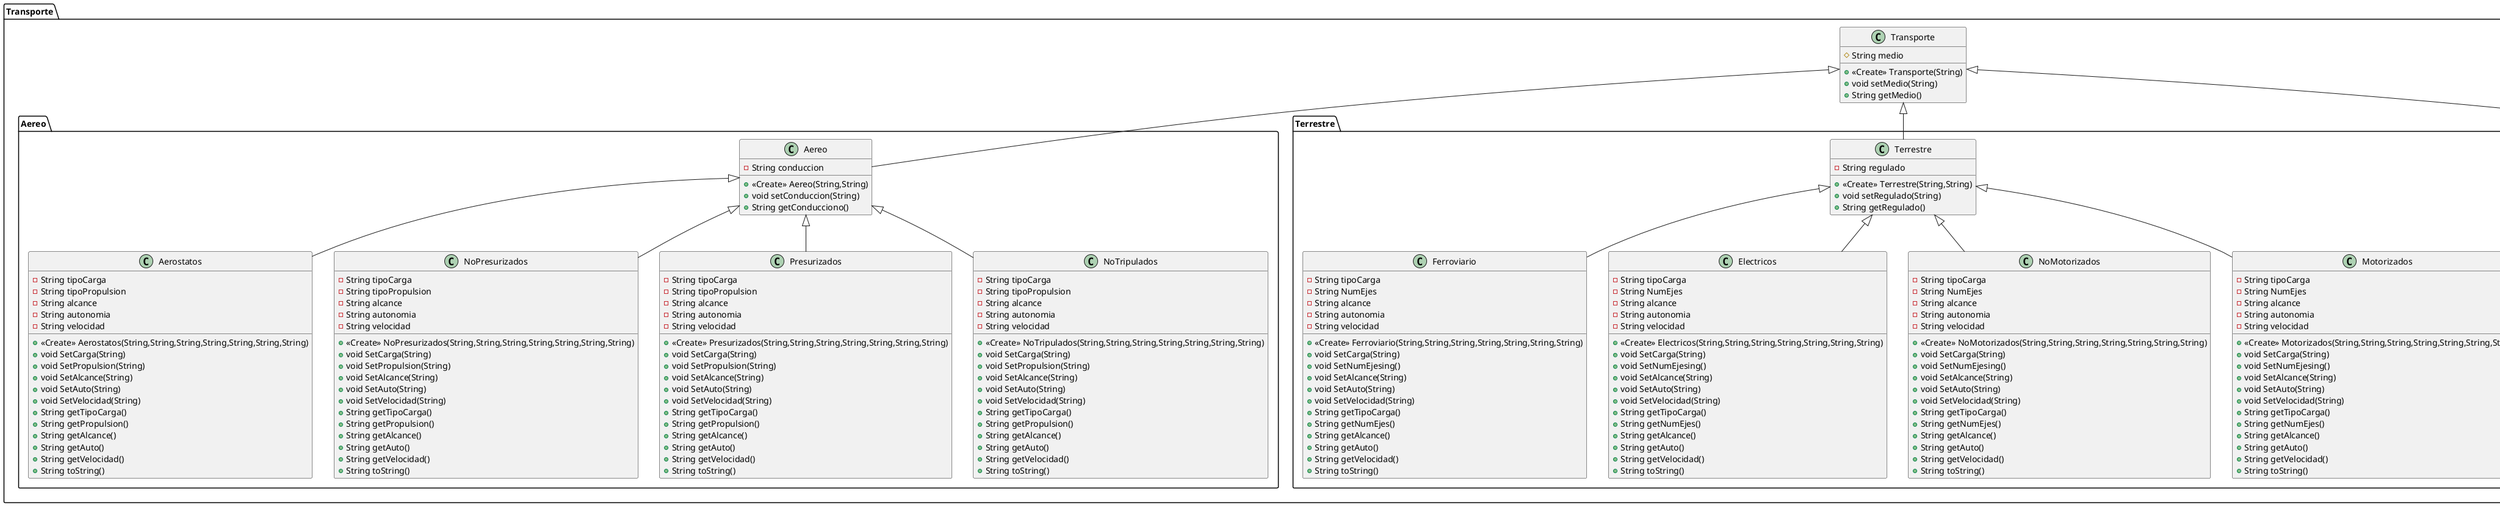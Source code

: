 @startuml
class Transporte.Aereo.Aerostatos {
- String tipoCarga
- String tipoPropulsion
- String alcance
- String autonomia
- String velocidad
+ <<Create>> Aerostatos(String,String,String,String,String,String,String)
+ void SetCarga(String)
+ void SetPropulsion(String)
+ void SetAlcance(String)
+ void SetAuto(String)
+ void SetVelocidad(String)
+ String getTipoCarga()
+ String getPropulsion()
+ String getAlcance()
+ String getAuto()
+ String getVelocidad()
+ String toString()
}
class Transporte.Aereo.NoPresurizados {
- String tipoCarga
- String tipoPropulsion
- String alcance
- String autonomia
- String velocidad
+ <<Create>> NoPresurizados(String,String,String,String,String,String,String)
+ void SetCarga(String)
+ void SetPropulsion(String)
+ void SetAlcance(String)
+ void SetAuto(String)
+ void SetVelocidad(String)
+ String getTipoCarga()
+ String getPropulsion()
+ String getAlcance()
+ String getAuto()
+ String getVelocidad()
+ String toString()
}
class Transporte.Aereo.Aereo {
- String conduccion
+ <<Create>> Aereo(String,String)
+ void setConduccion(String)
+ String getConducciono()
}
class Transporte.Terrestre.Ferroviario {
- String tipoCarga
- String NumEjes
- String alcance
- String autonomia
- String velocidad
+ <<Create>> Ferroviario(String,String,String,String,String,String,String)
+ void SetCarga(String)
+ void SetNumEjesing()
+ void SetAlcance(String)
+ void SetAuto(String)
+ void SetVelocidad(String)
+ String getTipoCarga()
+ String getNumEjes()
+ String getAlcance()
+ String getAuto()
+ String getVelocidad()
+ String toString()
}
class Transporte.Terrestre.Electricos {
- String tipoCarga
- String NumEjes
- String alcance
- String autonomia
- String velocidad
+ <<Create>> Electricos(String,String,String,String,String,String,String)
+ void SetCarga(String)
+ void SetNumEjesing()
+ void SetAlcance(String)
+ void SetAuto(String)
+ void SetVelocidad(String)
+ String getTipoCarga()
+ String getNumEjes()
+ String getAlcance()
+ String getAuto()
+ String getVelocidad()
+ String toString()
}
class Transporte.Terrestre.NoMotorizados {
- String tipoCarga
- String NumEjes
- String alcance
- String autonomia
- String velocidad
+ <<Create>> NoMotorizados(String,String,String,String,String,String,String)
+ void SetCarga(String)
+ void SetNumEjesing()
+ void SetAlcance(String)
+ void SetAuto(String)
+ void SetVelocidad(String)
+ String getTipoCarga()
+ String getNumEjes()
+ String getAlcance()
+ String getAuto()
+ String getVelocidad()
+ String toString()
}
class Transporte.Maritimo.Embarcaciones {
- String tipoCarga
- String alcance
- String impulso
- String autonomia
- String velocidad
+ <<Create>> Embarcaciones(String,String,String,String,String,String,String)
+ void SetCarga(String)
+ void SetAlcance(String)
+ void SetImpulso(String)
+ void SetAuto(String)
+ void SetVelocidad(String)
+ String getTipoCarga()
+ String getAlcance()
+ String getImpulso()
+ String getAuto()
+ String getVelocidad()
+ String toString()
}
class Transporte.Transporte {
# String medio
+ <<Create>> Transporte(String)
+ void setMedio(String)
+ String getMedio()
}
class Transporte.Maritimo.Submarinos {
- String tipoCarga
- String alcance
- String impulso
- String autonomia
- String velocidad
+ <<Create>> Submarinos(String,String,String,String,String,String,String)
+ void SetCarga(String)
+ void SetAlcance(String)
+ void SetImpulso(String)
+ void SetAuto(String)
+ void SetVelocidad(String)
+ String getTipoCarga()
+ String getAlcance()
+ String getImpulso()
+ String getAuto()
+ String getVelocidad()
+ String toString()
}
class Transporte.Terrestre.Motorizados {
- String tipoCarga
- String NumEjes
- String alcance
- String autonomia
- String velocidad
+ <<Create>> Motorizados(String,String,String,String,String,String,String)
+ void SetCarga(String)
+ void SetNumEjesing()
+ void SetAlcance(String)
+ void SetAuto(String)
+ void SetVelocidad(String)
+ String getTipoCarga()
+ String getNumEjes()
+ String getAlcance()
+ String getAuto()
+ String getVelocidad()
+ String toString()
}
class Transporte.Aereo.Presurizados {
- String tipoCarga
- String tipoPropulsion
- String alcance
- String autonomia
- String velocidad
+ <<Create>> Presurizados(String,String,String,String,String,String,String)
+ void SetCarga(String)
+ void SetPropulsion(String)
+ void SetAlcance(String)
+ void SetAuto(String)
+ void SetVelocidad(String)
+ String getTipoCarga()
+ String getPropulsion()
+ String getAlcance()
+ String getAuto()
+ String getVelocidad()
+ String toString()
}
class Transporte.Maritimo.Maritimo {
- String longitudCasco
+ <<Create>> Maritimo(String,String)
+ void setLongitudCasco(String)
+ String getLongitudCasco()
}
class Transporte.Maritimo.Barcos {
- String tipoCarga
- String alcance
- String impulso
- String autonomia
- String velocidad
+ <<Create>> Barcos(String,String,String,String,String,String,String)
+ void SetCarga(String)
+ void SetAlcance(String)
+ void SetImpulso(String)
+ void SetAuto(String)
+ void SetVelocidad(String)
+ String getTipoCarga()
+ String getAlcance()
+ String getImpulso()
+ String getAuto()
+ String getVelocidad()
+ String toString()
}
class Transporte.Aereo.NoTripulados {
- String tipoCarga
- String tipoPropulsion
- String alcance
- String autonomia
- String velocidad
+ <<Create>> NoTripulados(String,String,String,String,String,String,String)
+ void SetCarga(String)
+ void SetPropulsion(String)
+ void SetAlcance(String)
+ void SetAuto(String)
+ void SetVelocidad(String)
+ String getTipoCarga()
+ String getPropulsion()
+ String getAlcance()
+ String getAuto()
+ String getVelocidad()
+ String toString()
}
class Transporte.Terrestre.Terrestre {
- String regulado
+ <<Create>> Terrestre(String,String)
+ void setRegulado(String)
+ String getRegulado()
}
class Transporte.Maritimo.Buques {
- String tipoCarga
- String alcance
- String impulso
- String autonomia
- String velocidad
+ <<Create>> Buques(String,String,String,String,String,String,String)
+ void SetCarga(String)
+ void SetAlcance(String)
+ void SetImpulso(String)
+ void SetAuto(String)
+ void SetVelocidad(String)
+ String getTipoCarga()
+ String getAlcance()
+ String getImpulso()
+ String getAuto()
+ String getVelocidad()
+ String toString()
}


Transporte.Aereo.Aereo <|-- Transporte.Aereo.Aerostatos
Transporte.Aereo.Aereo <|-- Transporte.Aereo.NoPresurizados
Transporte.Transporte <|-- Transporte.Aereo.Aereo
Transporte.Terrestre.Terrestre <|-- Transporte.Terrestre.Ferroviario
Transporte.Terrestre.Terrestre <|-- Transporte.Terrestre.Electricos
Transporte.Terrestre.Terrestre <|-- Transporte.Terrestre.NoMotorizados
Transporte.Maritimo.Maritimo <|-- Transporte.Maritimo.Embarcaciones
Transporte.Maritimo.Maritimo <|-- Transporte.Maritimo.Submarinos
Transporte.Terrestre.Terrestre <|-- Transporte.Terrestre.Motorizados
Transporte.Aereo.Aereo <|-- Transporte.Aereo.Presurizados
Transporte.Transporte <|-- Transporte.Maritimo.Maritimo
Transporte.Maritimo.Maritimo <|-- Transporte.Maritimo.Barcos
Transporte.Aereo.Aereo <|-- Transporte.Aereo.NoTripulados
Transporte.Transporte <|-- Transporte.Terrestre.Terrestre
Transporte.Maritimo.Maritimo <|-- Transporte.Maritimo.Buques
@enduml